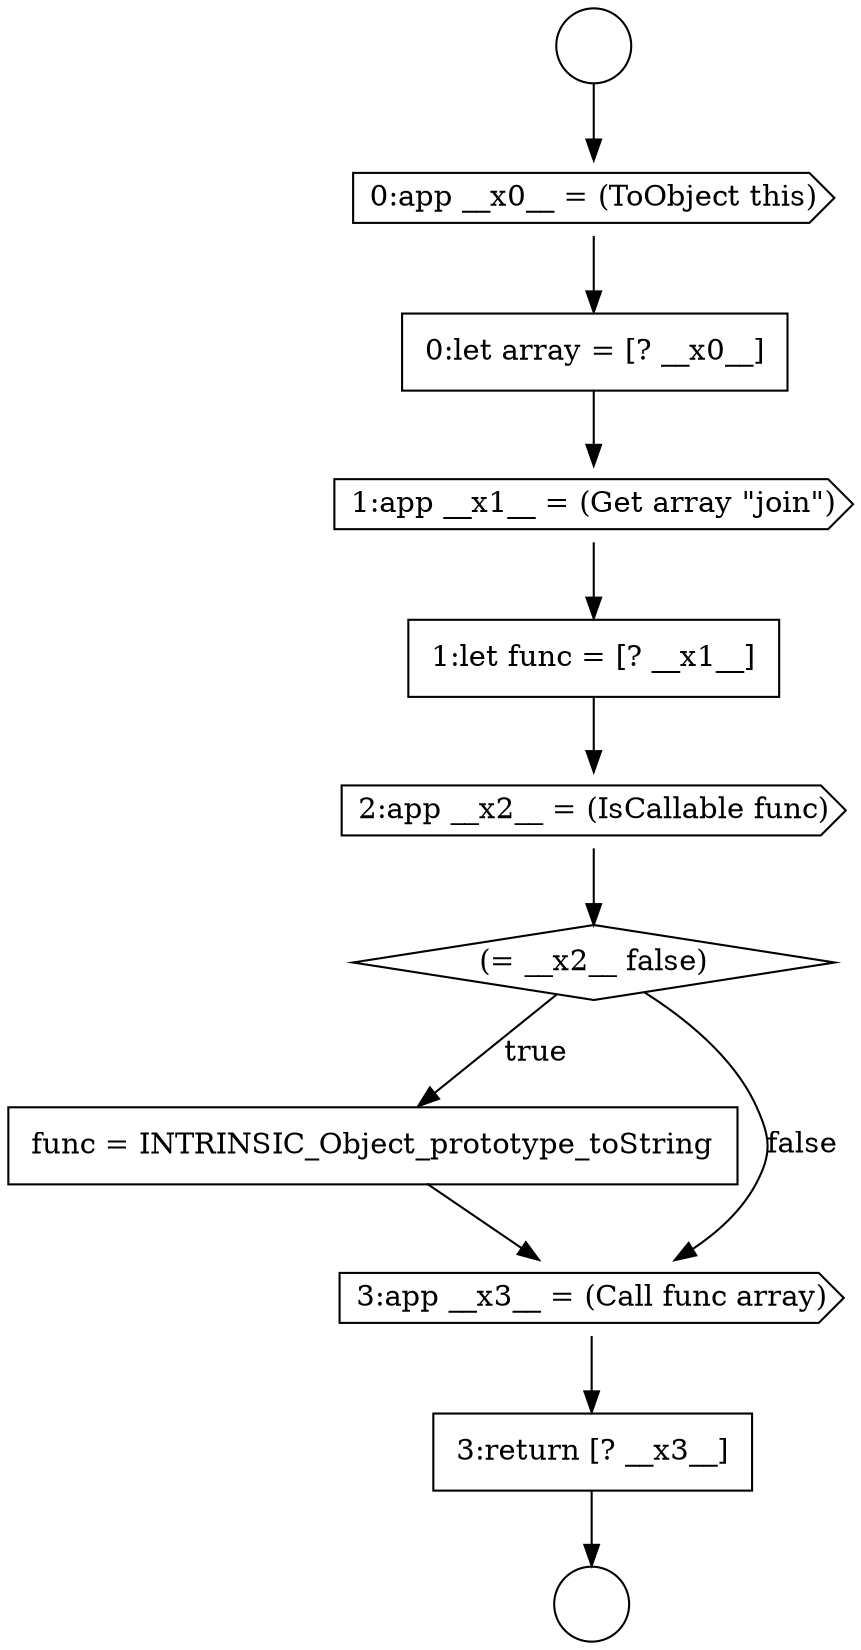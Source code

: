 digraph {
  node16293 [shape=none, margin=0, label=<<font color="black">
    <table border="0" cellborder="1" cellspacing="0" cellpadding="10">
      <tr><td align="left">1:let func = [? __x1__]</td></tr>
    </table>
  </font>> color="black" fillcolor="white" style=filled]
  node16296 [shape=none, margin=0, label=<<font color="black">
    <table border="0" cellborder="1" cellspacing="0" cellpadding="10">
      <tr><td align="left">func = INTRINSIC_Object_prototype_toString</td></tr>
    </table>
  </font>> color="black" fillcolor="white" style=filled]
  node16291 [shape=none, margin=0, label=<<font color="black">
    <table border="0" cellborder="1" cellspacing="0" cellpadding="10">
      <tr><td align="left">0:let array = [? __x0__]</td></tr>
    </table>
  </font>> color="black" fillcolor="white" style=filled]
  node16290 [shape=cds, label=<<font color="black">0:app __x0__ = (ToObject this)</font>> color="black" fillcolor="white" style=filled]
  node16298 [shape=none, margin=0, label=<<font color="black">
    <table border="0" cellborder="1" cellspacing="0" cellpadding="10">
      <tr><td align="left">3:return [? __x3__]</td></tr>
    </table>
  </font>> color="black" fillcolor="white" style=filled]
  node16295 [shape=diamond, label=<<font color="black">(= __x2__ false)</font>> color="black" fillcolor="white" style=filled]
  node16288 [shape=circle label=" " color="black" fillcolor="white" style=filled]
  node16297 [shape=cds, label=<<font color="black">3:app __x3__ = (Call func array)</font>> color="black" fillcolor="white" style=filled]
  node16292 [shape=cds, label=<<font color="black">1:app __x1__ = (Get array &quot;join&quot;)</font>> color="black" fillcolor="white" style=filled]
  node16294 [shape=cds, label=<<font color="black">2:app __x2__ = (IsCallable func)</font>> color="black" fillcolor="white" style=filled]
  node16289 [shape=circle label=" " color="black" fillcolor="white" style=filled]
  node16296 -> node16297 [ color="black"]
  node16293 -> node16294 [ color="black"]
  node16298 -> node16289 [ color="black"]
  node16292 -> node16293 [ color="black"]
  node16288 -> node16290 [ color="black"]
  node16294 -> node16295 [ color="black"]
  node16291 -> node16292 [ color="black"]
  node16295 -> node16296 [label=<<font color="black">true</font>> color="black"]
  node16295 -> node16297 [label=<<font color="black">false</font>> color="black"]
  node16290 -> node16291 [ color="black"]
  node16297 -> node16298 [ color="black"]
}

